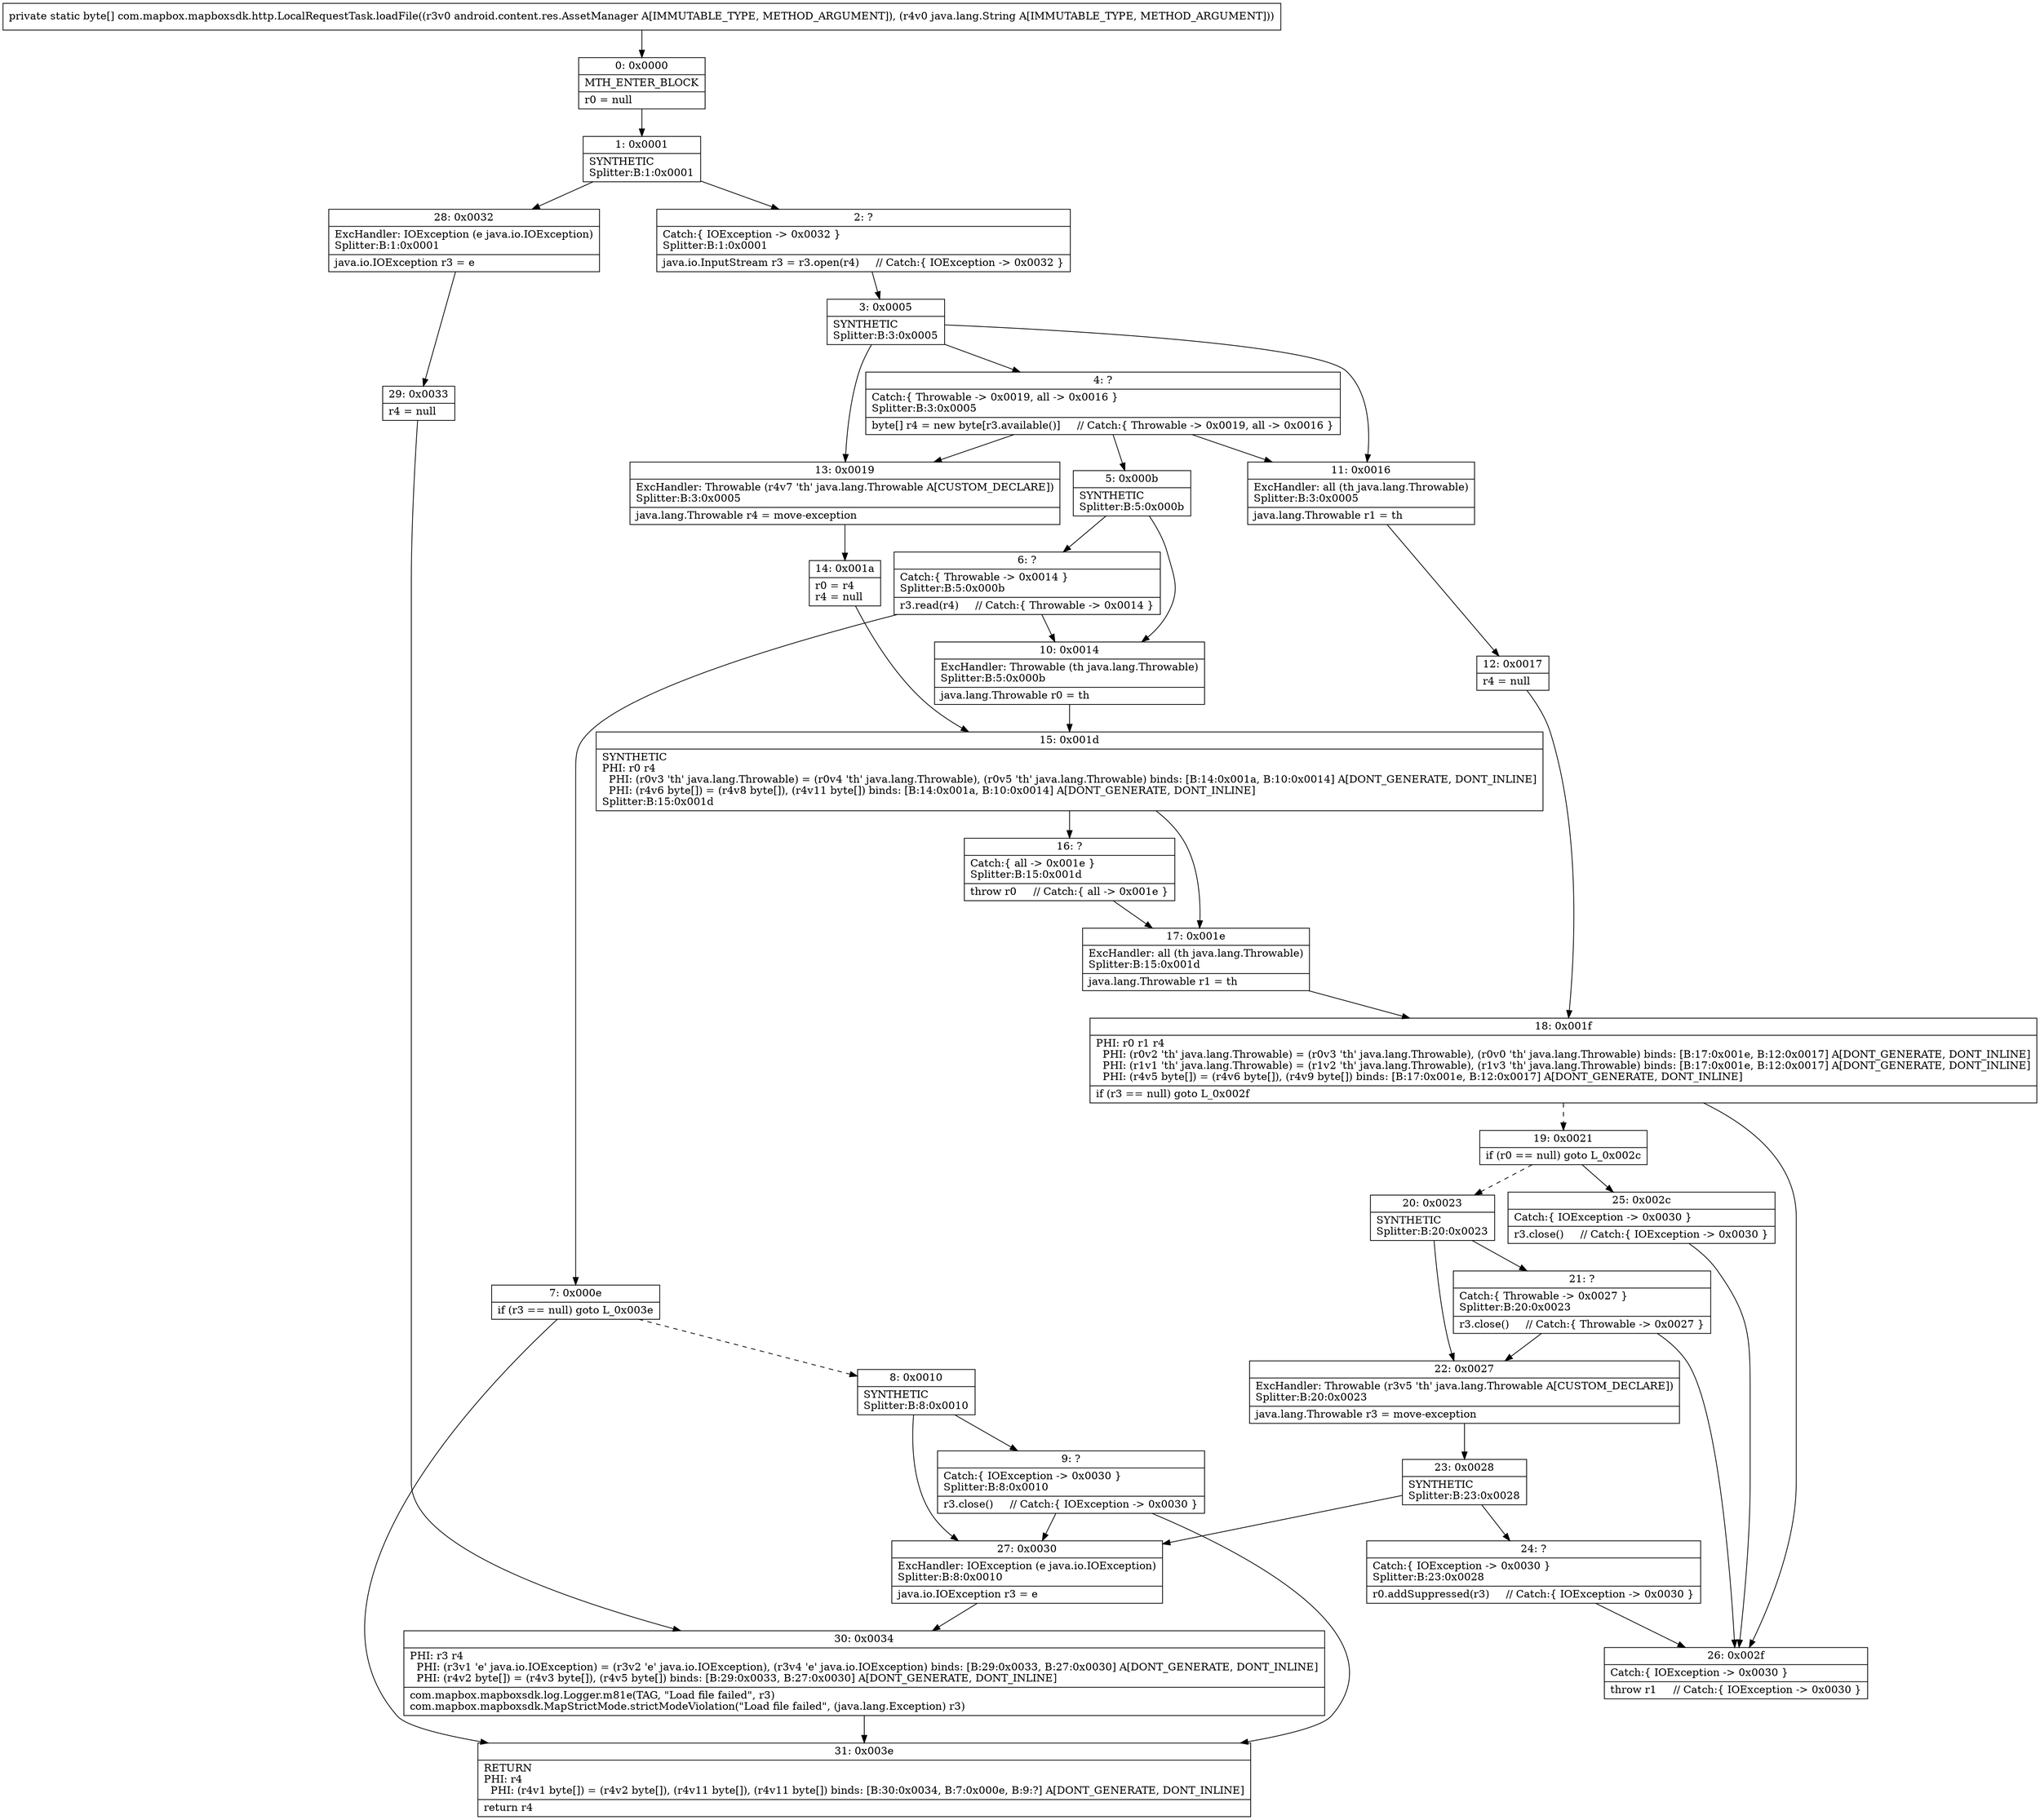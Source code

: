 digraph "CFG forcom.mapbox.mapboxsdk.http.LocalRequestTask.loadFile(Landroid\/content\/res\/AssetManager;Ljava\/lang\/String;)[B" {
Node_0 [shape=record,label="{0\:\ 0x0000|MTH_ENTER_BLOCK\l|r0 = null\l}"];
Node_1 [shape=record,label="{1\:\ 0x0001|SYNTHETIC\lSplitter:B:1:0x0001\l}"];
Node_2 [shape=record,label="{2\:\ ?|Catch:\{ IOException \-\> 0x0032 \}\lSplitter:B:1:0x0001\l|java.io.InputStream r3 = r3.open(r4)     \/\/ Catch:\{ IOException \-\> 0x0032 \}\l}"];
Node_3 [shape=record,label="{3\:\ 0x0005|SYNTHETIC\lSplitter:B:3:0x0005\l}"];
Node_4 [shape=record,label="{4\:\ ?|Catch:\{ Throwable \-\> 0x0019, all \-\> 0x0016 \}\lSplitter:B:3:0x0005\l|byte[] r4 = new byte[r3.available()]     \/\/ Catch:\{ Throwable \-\> 0x0019, all \-\> 0x0016 \}\l}"];
Node_5 [shape=record,label="{5\:\ 0x000b|SYNTHETIC\lSplitter:B:5:0x000b\l}"];
Node_6 [shape=record,label="{6\:\ ?|Catch:\{ Throwable \-\> 0x0014 \}\lSplitter:B:5:0x000b\l|r3.read(r4)     \/\/ Catch:\{ Throwable \-\> 0x0014 \}\l}"];
Node_7 [shape=record,label="{7\:\ 0x000e|if (r3 == null) goto L_0x003e\l}"];
Node_8 [shape=record,label="{8\:\ 0x0010|SYNTHETIC\lSplitter:B:8:0x0010\l}"];
Node_9 [shape=record,label="{9\:\ ?|Catch:\{ IOException \-\> 0x0030 \}\lSplitter:B:8:0x0010\l|r3.close()     \/\/ Catch:\{ IOException \-\> 0x0030 \}\l}"];
Node_10 [shape=record,label="{10\:\ 0x0014|ExcHandler: Throwable (th java.lang.Throwable)\lSplitter:B:5:0x000b\l|java.lang.Throwable r0 = th\l}"];
Node_11 [shape=record,label="{11\:\ 0x0016|ExcHandler: all (th java.lang.Throwable)\lSplitter:B:3:0x0005\l|java.lang.Throwable r1 = th\l}"];
Node_12 [shape=record,label="{12\:\ 0x0017|r4 = null\l}"];
Node_13 [shape=record,label="{13\:\ 0x0019|ExcHandler: Throwable (r4v7 'th' java.lang.Throwable A[CUSTOM_DECLARE])\lSplitter:B:3:0x0005\l|java.lang.Throwable r4 = move\-exception\l}"];
Node_14 [shape=record,label="{14\:\ 0x001a|r0 = r4\lr4 = null\l}"];
Node_15 [shape=record,label="{15\:\ 0x001d|SYNTHETIC\lPHI: r0 r4 \l  PHI: (r0v3 'th' java.lang.Throwable) = (r0v4 'th' java.lang.Throwable), (r0v5 'th' java.lang.Throwable) binds: [B:14:0x001a, B:10:0x0014] A[DONT_GENERATE, DONT_INLINE]\l  PHI: (r4v6 byte[]) = (r4v8 byte[]), (r4v11 byte[]) binds: [B:14:0x001a, B:10:0x0014] A[DONT_GENERATE, DONT_INLINE]\lSplitter:B:15:0x001d\l}"];
Node_16 [shape=record,label="{16\:\ ?|Catch:\{ all \-\> 0x001e \}\lSplitter:B:15:0x001d\l|throw r0     \/\/ Catch:\{ all \-\> 0x001e \}\l}"];
Node_17 [shape=record,label="{17\:\ 0x001e|ExcHandler: all (th java.lang.Throwable)\lSplitter:B:15:0x001d\l|java.lang.Throwable r1 = th\l}"];
Node_18 [shape=record,label="{18\:\ 0x001f|PHI: r0 r1 r4 \l  PHI: (r0v2 'th' java.lang.Throwable) = (r0v3 'th' java.lang.Throwable), (r0v0 'th' java.lang.Throwable) binds: [B:17:0x001e, B:12:0x0017] A[DONT_GENERATE, DONT_INLINE]\l  PHI: (r1v1 'th' java.lang.Throwable) = (r1v2 'th' java.lang.Throwable), (r1v3 'th' java.lang.Throwable) binds: [B:17:0x001e, B:12:0x0017] A[DONT_GENERATE, DONT_INLINE]\l  PHI: (r4v5 byte[]) = (r4v6 byte[]), (r4v9 byte[]) binds: [B:17:0x001e, B:12:0x0017] A[DONT_GENERATE, DONT_INLINE]\l|if (r3 == null) goto L_0x002f\l}"];
Node_19 [shape=record,label="{19\:\ 0x0021|if (r0 == null) goto L_0x002c\l}"];
Node_20 [shape=record,label="{20\:\ 0x0023|SYNTHETIC\lSplitter:B:20:0x0023\l}"];
Node_21 [shape=record,label="{21\:\ ?|Catch:\{ Throwable \-\> 0x0027 \}\lSplitter:B:20:0x0023\l|r3.close()     \/\/ Catch:\{ Throwable \-\> 0x0027 \}\l}"];
Node_22 [shape=record,label="{22\:\ 0x0027|ExcHandler: Throwable (r3v5 'th' java.lang.Throwable A[CUSTOM_DECLARE])\lSplitter:B:20:0x0023\l|java.lang.Throwable r3 = move\-exception\l}"];
Node_23 [shape=record,label="{23\:\ 0x0028|SYNTHETIC\lSplitter:B:23:0x0028\l}"];
Node_24 [shape=record,label="{24\:\ ?|Catch:\{ IOException \-\> 0x0030 \}\lSplitter:B:23:0x0028\l|r0.addSuppressed(r3)     \/\/ Catch:\{ IOException \-\> 0x0030 \}\l}"];
Node_25 [shape=record,label="{25\:\ 0x002c|Catch:\{ IOException \-\> 0x0030 \}\l|r3.close()     \/\/ Catch:\{ IOException \-\> 0x0030 \}\l}"];
Node_26 [shape=record,label="{26\:\ 0x002f|Catch:\{ IOException \-\> 0x0030 \}\l|throw r1     \/\/ Catch:\{ IOException \-\> 0x0030 \}\l}"];
Node_27 [shape=record,label="{27\:\ 0x0030|ExcHandler: IOException (e java.io.IOException)\lSplitter:B:8:0x0010\l|java.io.IOException r3 = e\l}"];
Node_28 [shape=record,label="{28\:\ 0x0032|ExcHandler: IOException (e java.io.IOException)\lSplitter:B:1:0x0001\l|java.io.IOException r3 = e\l}"];
Node_29 [shape=record,label="{29\:\ 0x0033|r4 = null\l}"];
Node_30 [shape=record,label="{30\:\ 0x0034|PHI: r3 r4 \l  PHI: (r3v1 'e' java.io.IOException) = (r3v2 'e' java.io.IOException), (r3v4 'e' java.io.IOException) binds: [B:29:0x0033, B:27:0x0030] A[DONT_GENERATE, DONT_INLINE]\l  PHI: (r4v2 byte[]) = (r4v3 byte[]), (r4v5 byte[]) binds: [B:29:0x0033, B:27:0x0030] A[DONT_GENERATE, DONT_INLINE]\l|com.mapbox.mapboxsdk.log.Logger.m81e(TAG, \"Load file failed\", r3)\lcom.mapbox.mapboxsdk.MapStrictMode.strictModeViolation(\"Load file failed\", (java.lang.Exception) r3)\l}"];
Node_31 [shape=record,label="{31\:\ 0x003e|RETURN\lPHI: r4 \l  PHI: (r4v1 byte[]) = (r4v2 byte[]), (r4v11 byte[]), (r4v11 byte[]) binds: [B:30:0x0034, B:7:0x000e, B:9:?] A[DONT_GENERATE, DONT_INLINE]\l|return r4\l}"];
MethodNode[shape=record,label="{private static byte[] com.mapbox.mapboxsdk.http.LocalRequestTask.loadFile((r3v0 android.content.res.AssetManager A[IMMUTABLE_TYPE, METHOD_ARGUMENT]), (r4v0 java.lang.String A[IMMUTABLE_TYPE, METHOD_ARGUMENT])) }"];
MethodNode -> Node_0;
Node_0 -> Node_1;
Node_1 -> Node_2;
Node_1 -> Node_28;
Node_2 -> Node_3;
Node_3 -> Node_4;
Node_3 -> Node_13;
Node_3 -> Node_11;
Node_4 -> Node_5;
Node_4 -> Node_13;
Node_4 -> Node_11;
Node_5 -> Node_6;
Node_5 -> Node_10;
Node_6 -> Node_7;
Node_6 -> Node_10;
Node_7 -> Node_8[style=dashed];
Node_7 -> Node_31;
Node_8 -> Node_9;
Node_8 -> Node_27;
Node_9 -> Node_27;
Node_9 -> Node_31;
Node_10 -> Node_15;
Node_11 -> Node_12;
Node_12 -> Node_18;
Node_13 -> Node_14;
Node_14 -> Node_15;
Node_15 -> Node_16;
Node_15 -> Node_17;
Node_16 -> Node_17;
Node_17 -> Node_18;
Node_18 -> Node_19[style=dashed];
Node_18 -> Node_26;
Node_19 -> Node_20[style=dashed];
Node_19 -> Node_25;
Node_20 -> Node_21;
Node_20 -> Node_22;
Node_21 -> Node_22;
Node_21 -> Node_26;
Node_22 -> Node_23;
Node_23 -> Node_24;
Node_23 -> Node_27;
Node_24 -> Node_26;
Node_25 -> Node_26;
Node_27 -> Node_30;
Node_28 -> Node_29;
Node_29 -> Node_30;
Node_30 -> Node_31;
}

